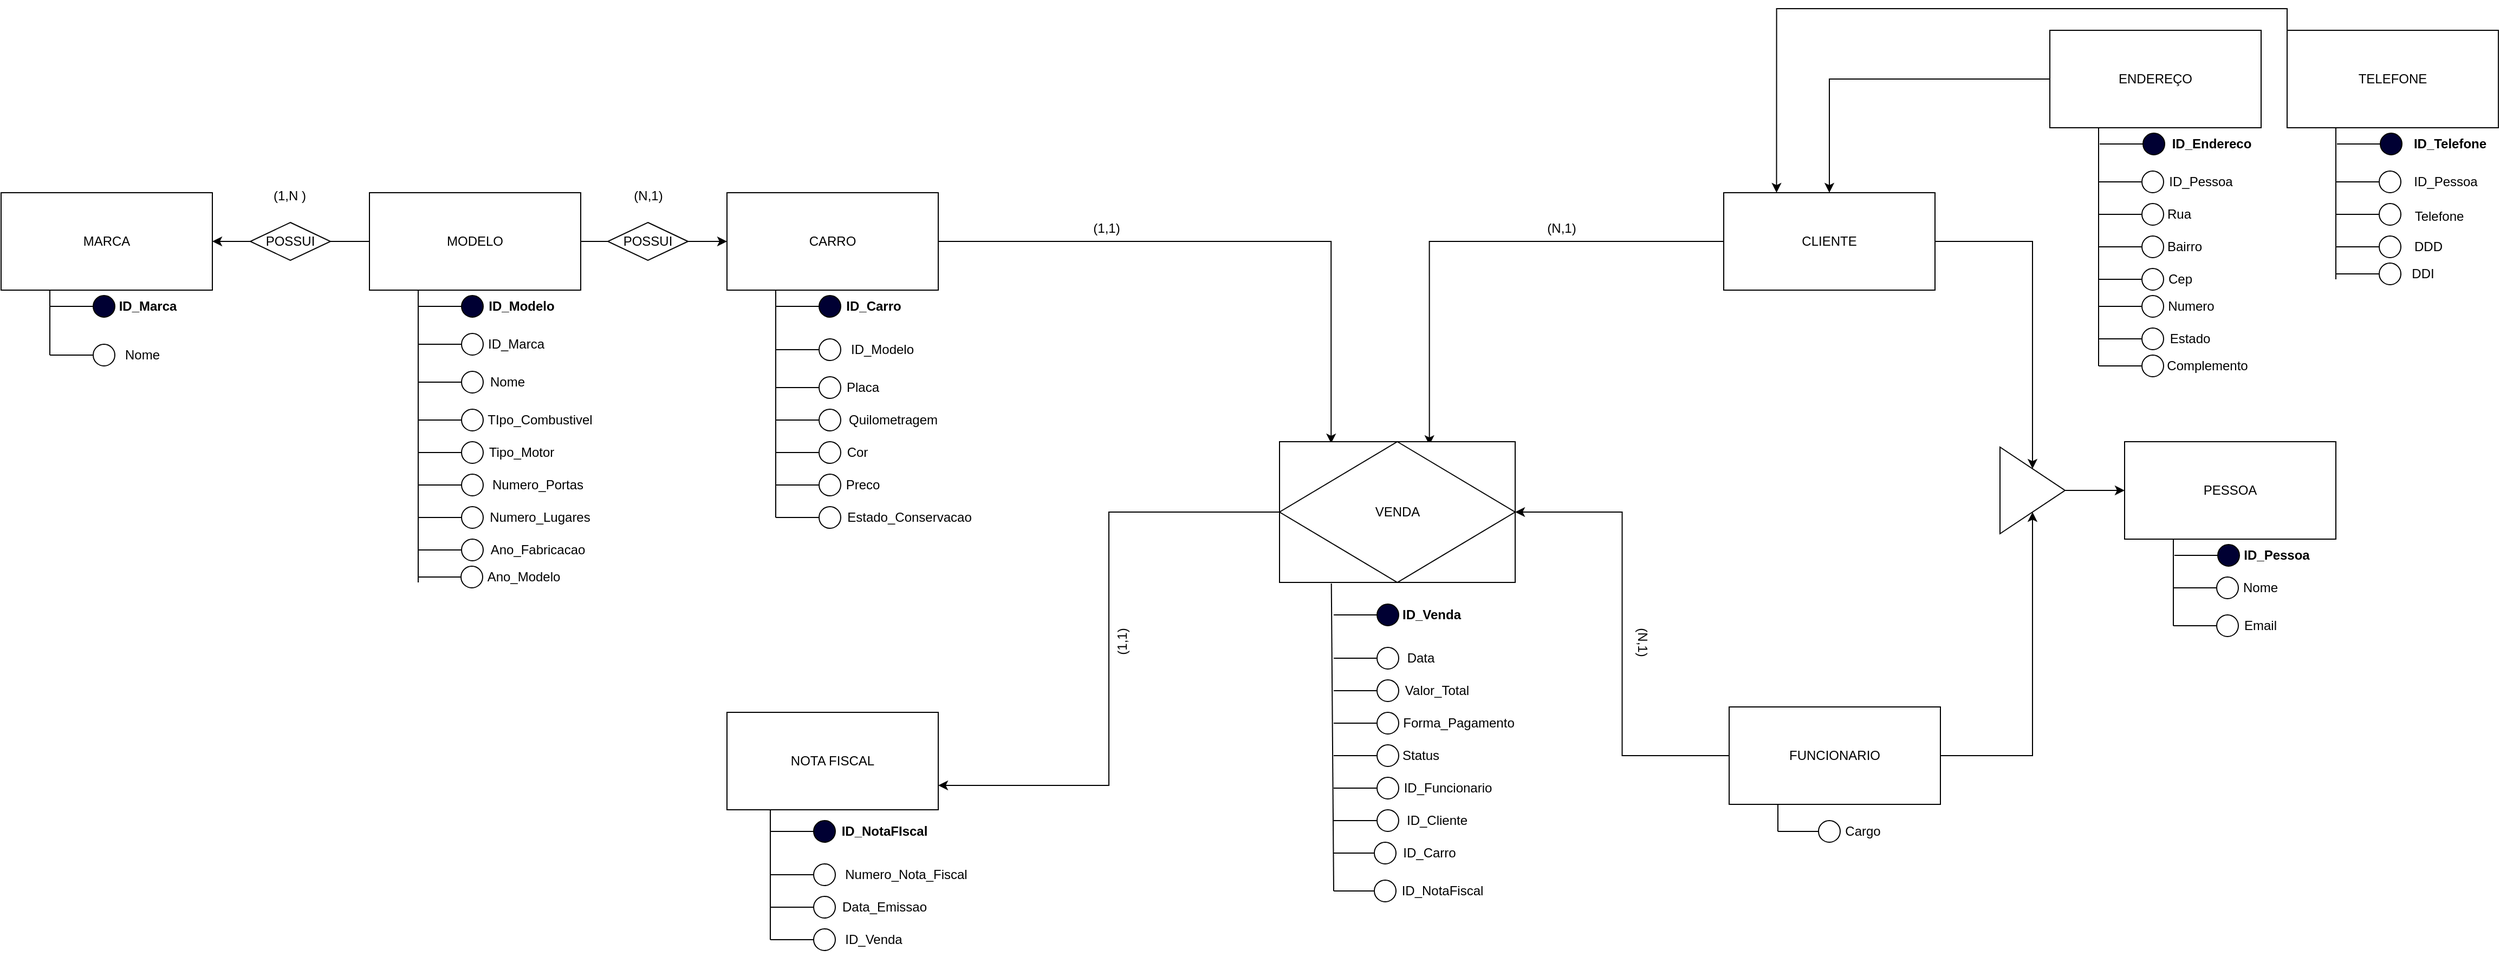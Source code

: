 <mxfile version="21.2.9" type="google">
  <diagram name="Página-1" id="MC-ogRU14ZCNcQKbzAtm">
    <mxGraphModel grid="1" page="1" gridSize="10" guides="1" tooltips="1" connect="1" arrows="1" fold="1" pageScale="1" pageWidth="291" pageHeight="413" math="0" shadow="0">
      <root>
        <mxCell id="0" />
        <mxCell id="1" parent="0" />
        <mxCell id="RDYVH3wZ4H2K-UH9AXLW-13" style="edgeStyle=orthogonalEdgeStyle;rounded=0;orthogonalLoop=1;jettySize=auto;html=1;exitX=1;exitY=0.5;exitDx=0;exitDy=0;entryX=0.219;entryY=0.012;entryDx=0;entryDy=0;entryPerimeter=0;" edge="1" parent="1" source="z4GlL1HvJ0bHVtuUzZhY-1" target="J4YMdQohhsvqRCw_7hK--110">
          <mxGeometry relative="1" as="geometry" />
        </mxCell>
        <mxCell id="z4GlL1HvJ0bHVtuUzZhY-1" value="CARRO" style="rounded=0;whiteSpace=wrap;html=1;" vertex="1" parent="1">
          <mxGeometry x="670" y="170" width="195" height="90" as="geometry" />
        </mxCell>
        <mxCell id="z4GlL1HvJ0bHVtuUzZhY-30" value="" style="ellipse;whiteSpace=wrap;html=1;rounded=0;" vertex="1" parent="1">
          <mxGeometry x="655" y="20" width="30" as="geometry" />
        </mxCell>
        <mxCell id="z4GlL1HvJ0bHVtuUzZhY-44" value="" style="ellipse;whiteSpace=wrap;html=1;align=center;" vertex="1" parent="1">
          <mxGeometry x="755" y="305" width="20" height="20" as="geometry" />
        </mxCell>
        <mxCell id="z4GlL1HvJ0bHVtuUzZhY-45" value="" style="endArrow=none;html=1;rounded=0;curved=1;" edge="1" parent="1">
          <mxGeometry relative="1" as="geometry">
            <mxPoint x="715" y="260" as="sourcePoint" />
            <mxPoint x="715" y="470" as="targetPoint" />
          </mxGeometry>
        </mxCell>
        <mxCell id="z4GlL1HvJ0bHVtuUzZhY-46" value="ID_Modelo" style="text;html=1;align=center;verticalAlign=middle;resizable=0;points=[];autosize=1;strokeColor=none;fillColor=none;" vertex="1" parent="1">
          <mxGeometry x="772.5" y="300" width="80" height="30" as="geometry" />
        </mxCell>
        <mxCell id="z4GlL1HvJ0bHVtuUzZhY-47" value="" style="endArrow=none;html=1;rounded=0;curved=1;" edge="1" parent="1">
          <mxGeometry relative="1" as="geometry">
            <mxPoint x="715" y="315" as="sourcePoint" />
            <mxPoint x="755" y="315" as="targetPoint" />
          </mxGeometry>
        </mxCell>
        <mxCell id="z4GlL1HvJ0bHVtuUzZhY-69" value="" style="ellipse;whiteSpace=wrap;html=1;align=center;" vertex="1" parent="1">
          <mxGeometry x="755" y="340" width="20" height="20" as="geometry" />
        </mxCell>
        <mxCell id="z4GlL1HvJ0bHVtuUzZhY-70" value="" style="endArrow=none;html=1;rounded=0;curved=1;" edge="1" parent="1">
          <mxGeometry relative="1" as="geometry">
            <mxPoint x="715" y="350" as="sourcePoint" />
            <mxPoint x="755" y="350" as="targetPoint" />
          </mxGeometry>
        </mxCell>
        <mxCell id="z4GlL1HvJ0bHVtuUzZhY-71" value="" style="ellipse;whiteSpace=wrap;html=1;align=center;" vertex="1" parent="1">
          <mxGeometry x="755" y="370" width="20" height="20" as="geometry" />
        </mxCell>
        <mxCell id="z4GlL1HvJ0bHVtuUzZhY-72" value="" style="endArrow=none;html=1;rounded=0;curved=1;" edge="1" parent="1">
          <mxGeometry relative="1" as="geometry">
            <mxPoint x="715" y="380" as="sourcePoint" />
            <mxPoint x="755" y="380" as="targetPoint" />
          </mxGeometry>
        </mxCell>
        <mxCell id="z4GlL1HvJ0bHVtuUzZhY-75" value="" style="ellipse;whiteSpace=wrap;html=1;align=center;" vertex="1" parent="1">
          <mxGeometry x="755" y="400" width="20" height="20" as="geometry" />
        </mxCell>
        <mxCell id="z4GlL1HvJ0bHVtuUzZhY-76" value="" style="endArrow=none;html=1;rounded=0;curved=1;" edge="1" parent="1">
          <mxGeometry relative="1" as="geometry">
            <mxPoint x="715" y="410" as="sourcePoint" />
            <mxPoint x="755" y="410" as="targetPoint" />
          </mxGeometry>
        </mxCell>
        <mxCell id="z4GlL1HvJ0bHVtuUzZhY-77" value="" style="ellipse;whiteSpace=wrap;html=1;align=center;" vertex="1" parent="1">
          <mxGeometry x="755" y="430" width="20" height="20" as="geometry" />
        </mxCell>
        <mxCell id="z4GlL1HvJ0bHVtuUzZhY-78" value="" style="endArrow=none;html=1;rounded=0;curved=1;" edge="1" parent="1">
          <mxGeometry relative="1" as="geometry">
            <mxPoint x="715" y="440" as="sourcePoint" />
            <mxPoint x="755" y="440" as="targetPoint" />
          </mxGeometry>
        </mxCell>
        <mxCell id="z4GlL1HvJ0bHVtuUzZhY-79" value="" style="ellipse;whiteSpace=wrap;html=1;align=center;" vertex="1" parent="1">
          <mxGeometry x="755" y="460" width="20" height="20" as="geometry" />
        </mxCell>
        <mxCell id="z4GlL1HvJ0bHVtuUzZhY-80" value="" style="endArrow=none;html=1;rounded=0;curved=1;" edge="1" parent="1">
          <mxGeometry relative="1" as="geometry">
            <mxPoint x="715" y="470" as="sourcePoint" />
            <mxPoint x="755" y="470" as="targetPoint" />
          </mxGeometry>
        </mxCell>
        <mxCell id="z4GlL1HvJ0bHVtuUzZhY-86" value="Cor" style="text;html=1;align=center;verticalAlign=middle;resizable=0;points=[];autosize=1;strokeColor=none;fillColor=none;" vertex="1" parent="1">
          <mxGeometry x="770" y="395" width="40" height="30" as="geometry" />
        </mxCell>
        <mxCell id="z4GlL1HvJ0bHVtuUzZhY-87" value="Preco" style="text;html=1;align=center;verticalAlign=middle;resizable=0;points=[];autosize=1;strokeColor=none;fillColor=none;" vertex="1" parent="1">
          <mxGeometry x="770" y="425" width="50" height="30" as="geometry" />
        </mxCell>
        <mxCell id="z4GlL1HvJ0bHVtuUzZhY-88" value="Estado_Conservacao" style="text;html=1;align=center;verticalAlign=middle;resizable=0;points=[];autosize=1;strokeColor=none;fillColor=none;" vertex="1" parent="1">
          <mxGeometry x="767.5" y="455" width="140" height="30" as="geometry" />
        </mxCell>
        <mxCell id="z4GlL1HvJ0bHVtuUzZhY-95" value="" style="ellipse;whiteSpace=wrap;html=1;align=center;" vertex="1" parent="1">
          <mxGeometry x="1270" y="590" width="20" height="20" as="geometry" />
        </mxCell>
        <mxCell id="z4GlL1HvJ0bHVtuUzZhY-96" value="" style="endArrow=none;html=1;rounded=0;curved=1;exitX=0.22;exitY=1.008;exitDx=0;exitDy=0;exitPerimeter=0;" edge="1" parent="1" source="J4YMdQohhsvqRCw_7hK--110">
          <mxGeometry relative="1" as="geometry">
            <mxPoint x="1230" y="540" as="sourcePoint" />
            <mxPoint x="1230" y="815" as="targetPoint" />
          </mxGeometry>
        </mxCell>
        <mxCell id="z4GlL1HvJ0bHVtuUzZhY-97" value="Data" style="text;html=1;align=center;verticalAlign=middle;resizable=0;points=[];autosize=1;strokeColor=none;fillColor=none;" vertex="1" parent="1">
          <mxGeometry x="1285" y="585" width="50" height="30" as="geometry" />
        </mxCell>
        <mxCell id="z4GlL1HvJ0bHVtuUzZhY-98" value="" style="endArrow=none;html=1;rounded=0;curved=1;" edge="1" parent="1">
          <mxGeometry relative="1" as="geometry">
            <mxPoint x="1230" y="600" as="sourcePoint" />
            <mxPoint x="1270" y="600" as="targetPoint" />
          </mxGeometry>
        </mxCell>
        <mxCell id="z4GlL1HvJ0bHVtuUzZhY-99" value="" style="ellipse;whiteSpace=wrap;html=1;align=center;" vertex="1" parent="1">
          <mxGeometry x="1270" y="620" width="20" height="20" as="geometry" />
        </mxCell>
        <mxCell id="z4GlL1HvJ0bHVtuUzZhY-100" value="" style="endArrow=none;html=1;rounded=0;curved=1;" edge="1" parent="1">
          <mxGeometry relative="1" as="geometry">
            <mxPoint x="1230" y="630" as="sourcePoint" />
            <mxPoint x="1270" y="630" as="targetPoint" />
          </mxGeometry>
        </mxCell>
        <mxCell id="z4GlL1HvJ0bHVtuUzZhY-101" value="" style="ellipse;whiteSpace=wrap;html=1;align=center;" vertex="1" parent="1">
          <mxGeometry x="1270" y="650" width="20" height="20" as="geometry" />
        </mxCell>
        <mxCell id="z4GlL1HvJ0bHVtuUzZhY-102" value="" style="endArrow=none;html=1;rounded=0;curved=1;" edge="1" parent="1">
          <mxGeometry relative="1" as="geometry">
            <mxPoint x="1230" y="660" as="sourcePoint" />
            <mxPoint x="1270" y="660" as="targetPoint" />
          </mxGeometry>
        </mxCell>
        <mxCell id="z4GlL1HvJ0bHVtuUzZhY-103" value="" style="ellipse;whiteSpace=wrap;html=1;align=center;" vertex="1" parent="1">
          <mxGeometry x="1270" y="680" width="20" height="20" as="geometry" />
        </mxCell>
        <mxCell id="z4GlL1HvJ0bHVtuUzZhY-104" value="" style="endArrow=none;html=1;rounded=0;curved=1;" edge="1" parent="1">
          <mxGeometry relative="1" as="geometry">
            <mxPoint x="1230" y="690" as="sourcePoint" />
            <mxPoint x="1270" y="690" as="targetPoint" />
          </mxGeometry>
        </mxCell>
        <mxCell id="z4GlL1HvJ0bHVtuUzZhY-111" value="Valor_Total" style="text;html=1;align=center;verticalAlign=middle;resizable=0;points=[];autosize=1;strokeColor=none;fillColor=none;" vertex="1" parent="1">
          <mxGeometry x="1285" y="615" width="80" height="30" as="geometry" />
        </mxCell>
        <mxCell id="z4GlL1HvJ0bHVtuUzZhY-112" value="Forma_Pagamento" style="text;html=1;align=center;verticalAlign=middle;resizable=0;points=[];autosize=1;strokeColor=none;fillColor=none;" vertex="1" parent="1">
          <mxGeometry x="1280" y="645" width="130" height="30" as="geometry" />
        </mxCell>
        <mxCell id="z4GlL1HvJ0bHVtuUzZhY-113" value="Status" style="text;html=1;align=center;verticalAlign=middle;resizable=0;points=[];autosize=1;strokeColor=none;fillColor=none;" vertex="1" parent="1">
          <mxGeometry x="1280" y="675" width="60" height="30" as="geometry" />
        </mxCell>
        <mxCell id="RDYVH3wZ4H2K-UH9AXLW-6" style="edgeStyle=orthogonalEdgeStyle;rounded=0;orthogonalLoop=1;jettySize=auto;html=1;" edge="1" parent="1" source="z4GlL1HvJ0bHVtuUzZhY-120" target="J4YMdQohhsvqRCw_7hK--118">
          <mxGeometry relative="1" as="geometry" />
        </mxCell>
        <mxCell id="RDYVH3wZ4H2K-UH9AXLW-14" style="edgeStyle=orthogonalEdgeStyle;rounded=0;orthogonalLoop=1;jettySize=auto;html=1;exitX=0;exitY=0.5;exitDx=0;exitDy=0;entryX=0.636;entryY=0.024;entryDx=0;entryDy=0;entryPerimeter=0;" edge="1" parent="1" source="z4GlL1HvJ0bHVtuUzZhY-120" target="J4YMdQohhsvqRCw_7hK--110">
          <mxGeometry relative="1" as="geometry" />
        </mxCell>
        <mxCell id="z4GlL1HvJ0bHVtuUzZhY-120" value="CLIENTE" style="rounded=0;whiteSpace=wrap;html=1;" vertex="1" parent="1">
          <mxGeometry x="1590" y="170" width="195" height="90" as="geometry" />
        </mxCell>
        <mxCell id="RDYVH3wZ4H2K-UH9AXLW-5" style="edgeStyle=orthogonalEdgeStyle;rounded=0;orthogonalLoop=1;jettySize=auto;html=1;" edge="1" parent="1" source="z4GlL1HvJ0bHVtuUzZhY-134" target="J4YMdQohhsvqRCw_7hK--118">
          <mxGeometry relative="1" as="geometry" />
        </mxCell>
        <mxCell id="RDYVH3wZ4H2K-UH9AXLW-7" style="edgeStyle=orthogonalEdgeStyle;rounded=0;orthogonalLoop=1;jettySize=auto;html=1;entryX=1;entryY=0.5;entryDx=0;entryDy=0;" edge="1" parent="1" source="z4GlL1HvJ0bHVtuUzZhY-134" target="J4YMdQohhsvqRCw_7hK--110">
          <mxGeometry relative="1" as="geometry" />
        </mxCell>
        <mxCell id="z4GlL1HvJ0bHVtuUzZhY-134" value="FUNCIONARIO" style="rounded=0;whiteSpace=wrap;html=1;" vertex="1" parent="1">
          <mxGeometry x="1595" y="645" width="195" height="90" as="geometry" />
        </mxCell>
        <mxCell id="z4GlL1HvJ0bHVtuUzZhY-135" value="" style="ellipse;whiteSpace=wrap;html=1;align=center;" vertex="1" parent="1">
          <mxGeometry x="1677.5" y="750" width="20" height="20" as="geometry" />
        </mxCell>
        <mxCell id="z4GlL1HvJ0bHVtuUzZhY-136" value="" style="endArrow=none;html=1;rounded=0;curved=1;" edge="1" parent="1">
          <mxGeometry relative="1" as="geometry">
            <mxPoint x="1640" y="735" as="sourcePoint" />
            <mxPoint x="1640" y="760" as="targetPoint" />
          </mxGeometry>
        </mxCell>
        <mxCell id="z4GlL1HvJ0bHVtuUzZhY-137" value="Cargo" style="text;html=1;align=center;verticalAlign=middle;resizable=0;points=[];autosize=1;strokeColor=none;fillColor=none;" vertex="1" parent="1">
          <mxGeometry x="1687.5" y="745" width="60" height="30" as="geometry" />
        </mxCell>
        <mxCell id="z4GlL1HvJ0bHVtuUzZhY-138" value="" style="endArrow=none;html=1;rounded=0;curved=1;" edge="1" parent="1">
          <mxGeometry relative="1" as="geometry">
            <mxPoint x="1640" y="760" as="sourcePoint" />
            <mxPoint x="1677.5" y="760" as="targetPoint" />
          </mxGeometry>
        </mxCell>
        <mxCell id="z4GlL1HvJ0bHVtuUzZhY-154" value="" style="ellipse;whiteSpace=wrap;html=1;align=center;fillColor=#000033;" vertex="1" parent="1">
          <mxGeometry x="755" y="265" width="20" height="20" as="geometry" />
        </mxCell>
        <mxCell id="z4GlL1HvJ0bHVtuUzZhY-155" value="" style="endArrow=none;html=1;rounded=0;curved=1;" edge="1" parent="1">
          <mxGeometry relative="1" as="geometry">
            <mxPoint x="715" y="275" as="sourcePoint" />
            <mxPoint x="755" y="275" as="targetPoint" />
          </mxGeometry>
        </mxCell>
        <mxCell id="z4GlL1HvJ0bHVtuUzZhY-156" value="&lt;b&gt;ID_Carro&lt;/b&gt;" style="text;html=1;align=center;verticalAlign=middle;resizable=0;points=[];autosize=1;strokeColor=none;fillColor=none;" vertex="1" parent="1">
          <mxGeometry x="770" y="260" width="70" height="30" as="geometry" />
        </mxCell>
        <mxCell id="z4GlL1HvJ0bHVtuUzZhY-160" value="" style="ellipse;whiteSpace=wrap;html=1;align=center;fillColor=#000033;" vertex="1" parent="1">
          <mxGeometry x="1270" y="550" width="20" height="20" as="geometry" />
        </mxCell>
        <mxCell id="z4GlL1HvJ0bHVtuUzZhY-161" value="" style="endArrow=none;html=1;rounded=0;curved=1;" edge="1" parent="1">
          <mxGeometry relative="1" as="geometry">
            <mxPoint x="1230" y="560" as="sourcePoint" />
            <mxPoint x="1270" y="560" as="targetPoint" />
          </mxGeometry>
        </mxCell>
        <mxCell id="z4GlL1HvJ0bHVtuUzZhY-162" value="&lt;b&gt;ID_Venda&lt;/b&gt;" style="text;html=1;align=center;verticalAlign=middle;resizable=0;points=[];autosize=1;strokeColor=none;fillColor=none;" vertex="1" parent="1">
          <mxGeometry x="1280" y="545" width="80" height="30" as="geometry" />
        </mxCell>
        <mxCell id="z4GlL1HvJ0bHVtuUzZhY-175" value="NOTA FISCAL" style="rounded=0;whiteSpace=wrap;html=1;" vertex="1" parent="1">
          <mxGeometry x="670" y="650" width="195" height="90" as="geometry" />
        </mxCell>
        <mxCell id="z4GlL1HvJ0bHVtuUzZhY-176" value="" style="ellipse;whiteSpace=wrap;html=1;align=center;" vertex="1" parent="1">
          <mxGeometry x="750" y="790" width="20" height="20" as="geometry" />
        </mxCell>
        <mxCell id="z4GlL1HvJ0bHVtuUzZhY-177" value="" style="endArrow=none;html=1;rounded=0;curved=1;" edge="1" parent="1">
          <mxGeometry relative="1" as="geometry">
            <mxPoint x="710" y="740" as="sourcePoint" />
            <mxPoint x="710" y="860" as="targetPoint" />
          </mxGeometry>
        </mxCell>
        <mxCell id="z4GlL1HvJ0bHVtuUzZhY-178" value="Numero_Nota_Fiscal" style="text;html=1;align=center;verticalAlign=middle;resizable=0;points=[];autosize=1;strokeColor=none;fillColor=none;" vertex="1" parent="1">
          <mxGeometry x="765" y="785" width="140" height="30" as="geometry" />
        </mxCell>
        <mxCell id="z4GlL1HvJ0bHVtuUzZhY-179" value="" style="endArrow=none;html=1;rounded=0;curved=1;" edge="1" parent="1">
          <mxGeometry relative="1" as="geometry">
            <mxPoint x="710" y="800" as="sourcePoint" />
            <mxPoint x="750" y="800" as="targetPoint" />
          </mxGeometry>
        </mxCell>
        <mxCell id="z4GlL1HvJ0bHVtuUzZhY-180" value="" style="ellipse;whiteSpace=wrap;html=1;align=center;" vertex="1" parent="1">
          <mxGeometry x="750" y="820" width="20" height="20" as="geometry" />
        </mxCell>
        <mxCell id="z4GlL1HvJ0bHVtuUzZhY-181" value="" style="endArrow=none;html=1;rounded=0;curved=1;" edge="1" parent="1">
          <mxGeometry relative="1" as="geometry">
            <mxPoint x="710" y="830" as="sourcePoint" />
            <mxPoint x="750" y="830" as="targetPoint" />
          </mxGeometry>
        </mxCell>
        <mxCell id="z4GlL1HvJ0bHVtuUzZhY-182" value="" style="ellipse;whiteSpace=wrap;html=1;align=center;" vertex="1" parent="1">
          <mxGeometry x="750" y="850" width="20" height="20" as="geometry" />
        </mxCell>
        <mxCell id="z4GlL1HvJ0bHVtuUzZhY-183" value="" style="endArrow=none;html=1;rounded=0;curved=1;" edge="1" parent="1">
          <mxGeometry relative="1" as="geometry">
            <mxPoint x="710" y="860" as="sourcePoint" />
            <mxPoint x="750" y="860" as="targetPoint" />
          </mxGeometry>
        </mxCell>
        <mxCell id="z4GlL1HvJ0bHVtuUzZhY-186" value="Data_Emissao" style="text;html=1;align=center;verticalAlign=middle;resizable=0;points=[];autosize=1;strokeColor=none;fillColor=none;" vertex="1" parent="1">
          <mxGeometry x="765" y="815" width="100" height="30" as="geometry" />
        </mxCell>
        <mxCell id="z4GlL1HvJ0bHVtuUzZhY-187" value="ID_Venda" style="text;html=1;align=center;verticalAlign=middle;resizable=0;points=[];autosize=1;strokeColor=none;fillColor=none;" vertex="1" parent="1">
          <mxGeometry x="765" y="845" width="80" height="30" as="geometry" />
        </mxCell>
        <mxCell id="z4GlL1HvJ0bHVtuUzZhY-189" value="" style="ellipse;whiteSpace=wrap;html=1;align=center;fillColor=#000033;" vertex="1" parent="1">
          <mxGeometry x="750" y="750" width="20" height="20" as="geometry" />
        </mxCell>
        <mxCell id="z4GlL1HvJ0bHVtuUzZhY-190" value="" style="endArrow=none;html=1;rounded=0;curved=1;" edge="1" parent="1">
          <mxGeometry relative="1" as="geometry">
            <mxPoint x="710" y="760" as="sourcePoint" />
            <mxPoint x="750" y="760" as="targetPoint" />
          </mxGeometry>
        </mxCell>
        <mxCell id="z4GlL1HvJ0bHVtuUzZhY-191" value="&lt;b&gt;ID_NotaFIscal&lt;/b&gt;" style="text;html=1;align=center;verticalAlign=middle;resizable=0;points=[];autosize=1;strokeColor=none;fillColor=none;" vertex="1" parent="1">
          <mxGeometry x="765" y="745" width="100" height="30" as="geometry" />
        </mxCell>
        <mxCell id="z4GlL1HvJ0bHVtuUzZhY-202" value="" style="ellipse;whiteSpace=wrap;html=1;align=center;" vertex="1" parent="1">
          <mxGeometry x="1270" y="740" width="20" height="20" as="geometry" />
        </mxCell>
        <mxCell id="z4GlL1HvJ0bHVtuUzZhY-203" value="" style="endArrow=none;html=1;rounded=0;curved=1;" edge="1" parent="1">
          <mxGeometry relative="1" as="geometry">
            <mxPoint x="1230" y="750" as="sourcePoint" />
            <mxPoint x="1270" y="750" as="targetPoint" />
          </mxGeometry>
        </mxCell>
        <mxCell id="z4GlL1HvJ0bHVtuUzZhY-204" value="ID_Cliente" style="text;html=1;align=center;verticalAlign=middle;resizable=0;points=[];autosize=1;strokeColor=none;fillColor=none;" vertex="1" parent="1">
          <mxGeometry x="1285" y="735" width="80" height="30" as="geometry" />
        </mxCell>
        <mxCell id="z4GlL1HvJ0bHVtuUzZhY-205" value="" style="ellipse;whiteSpace=wrap;html=1;align=center;" vertex="1" parent="1">
          <mxGeometry x="1270" y="710" width="20" height="20" as="geometry" />
        </mxCell>
        <mxCell id="z4GlL1HvJ0bHVtuUzZhY-206" value="" style="endArrow=none;html=1;rounded=0;curved=1;" edge="1" parent="1">
          <mxGeometry relative="1" as="geometry">
            <mxPoint x="1230" y="720" as="sourcePoint" />
            <mxPoint x="1270" y="720" as="targetPoint" />
          </mxGeometry>
        </mxCell>
        <mxCell id="z4GlL1HvJ0bHVtuUzZhY-207" value="ID_Funcionario" style="text;html=1;align=center;verticalAlign=middle;resizable=0;points=[];autosize=1;strokeColor=none;fillColor=none;" vertex="1" parent="1">
          <mxGeometry x="1285" y="705" width="100" height="30" as="geometry" />
        </mxCell>
        <mxCell id="z4GlL1HvJ0bHVtuUzZhY-208" value="" style="ellipse;whiteSpace=wrap;html=1;align=center;" vertex="1" parent="1">
          <mxGeometry x="1267.5" y="770" width="20" height="20" as="geometry" />
        </mxCell>
        <mxCell id="z4GlL1HvJ0bHVtuUzZhY-209" value="" style="endArrow=none;html=1;rounded=0;curved=1;" edge="1" parent="1">
          <mxGeometry relative="1" as="geometry">
            <mxPoint x="1230" y="780" as="sourcePoint" />
            <mxPoint x="1267.5" y="780" as="targetPoint" />
          </mxGeometry>
        </mxCell>
        <mxCell id="z4GlL1HvJ0bHVtuUzZhY-210" value="ID_Carro" style="text;html=1;align=center;verticalAlign=middle;resizable=0;points=[];autosize=1;strokeColor=none;fillColor=none;" vertex="1" parent="1">
          <mxGeometry x="1282.5" y="765" width="70" height="30" as="geometry" />
        </mxCell>
        <mxCell id="LMwngG9aBJ1QCVnjjgSZ-1" value="" style="ellipse;whiteSpace=wrap;html=1;align=center;" vertex="1" parent="1">
          <mxGeometry x="1267.5" y="805" width="20" height="20" as="geometry" />
        </mxCell>
        <mxCell id="LMwngG9aBJ1QCVnjjgSZ-2" value="" style="endArrow=none;html=1;rounded=0;curved=1;" edge="1" parent="1">
          <mxGeometry relative="1" as="geometry">
            <mxPoint x="1230" y="815" as="sourcePoint" />
            <mxPoint x="1267.5" y="815" as="targetPoint" />
          </mxGeometry>
        </mxCell>
        <mxCell id="LMwngG9aBJ1QCVnjjgSZ-3" value="ID_NotaFiscal" style="text;html=1;align=center;verticalAlign=middle;resizable=0;points=[];autosize=1;strokeColor=none;fillColor=none;" vertex="1" parent="1">
          <mxGeometry x="1280" y="800" width="100" height="30" as="geometry" />
        </mxCell>
        <mxCell id="J4YMdQohhsvqRCw_7hK--1" value="MARCA" style="rounded=0;whiteSpace=wrap;html=1;" vertex="1" parent="1">
          <mxGeometry y="170" width="195" height="90" as="geometry" />
        </mxCell>
        <mxCell id="J4YMdQohhsvqRCw_7hK--2" value="" style="ellipse;whiteSpace=wrap;html=1;align=center;" vertex="1" parent="1">
          <mxGeometry x="85" y="310" width="20" height="20" as="geometry" />
        </mxCell>
        <mxCell id="J4YMdQohhsvqRCw_7hK--3" value="" style="endArrow=none;html=1;rounded=0;curved=1;" edge="1" parent="1">
          <mxGeometry relative="1" as="geometry">
            <mxPoint x="45" y="260" as="sourcePoint" />
            <mxPoint x="45" y="320" as="targetPoint" />
          </mxGeometry>
        </mxCell>
        <mxCell id="J4YMdQohhsvqRCw_7hK--4" value="Nome" style="text;html=1;align=center;verticalAlign=middle;resizable=0;points=[];autosize=1;strokeColor=none;fillColor=none;" vertex="1" parent="1">
          <mxGeometry x="100" y="305" width="60" height="30" as="geometry" />
        </mxCell>
        <mxCell id="J4YMdQohhsvqRCw_7hK--5" value="" style="endArrow=none;html=1;rounded=0;curved=1;" edge="1" parent="1">
          <mxGeometry relative="1" as="geometry">
            <mxPoint x="45" y="320" as="sourcePoint" />
            <mxPoint x="85" y="320" as="targetPoint" />
          </mxGeometry>
        </mxCell>
        <mxCell id="J4YMdQohhsvqRCw_7hK--27" value="" style="ellipse;whiteSpace=wrap;html=1;align=center;fillColor=#000033;" vertex="1" parent="1">
          <mxGeometry x="85" y="265" width="20" height="20" as="geometry" />
        </mxCell>
        <mxCell id="J4YMdQohhsvqRCw_7hK--28" value="" style="endArrow=none;html=1;rounded=0;curved=1;" edge="1" parent="1">
          <mxGeometry relative="1" as="geometry">
            <mxPoint x="45" y="275" as="sourcePoint" />
            <mxPoint x="85" y="275" as="targetPoint" />
          </mxGeometry>
        </mxCell>
        <mxCell id="J4YMdQohhsvqRCw_7hK--29" value="&lt;b&gt;ID_Marca&lt;/b&gt;" style="text;html=1;align=center;verticalAlign=middle;resizable=0;points=[];autosize=1;strokeColor=none;fillColor=none;" vertex="1" parent="1">
          <mxGeometry x="95" y="260" width="80" height="30" as="geometry" />
        </mxCell>
        <mxCell id="RDYVH3wZ4H2K-UH9AXLW-27" style="edgeStyle=orthogonalEdgeStyle;rounded=0;orthogonalLoop=1;jettySize=auto;html=1;exitX=1;exitY=0.5;exitDx=0;exitDy=0;entryX=0;entryY=0.5;entryDx=0;entryDy=0;" edge="1" parent="1" source="J4YMdQohhsvqRCw_7hK--30" target="z4GlL1HvJ0bHVtuUzZhY-1">
          <mxGeometry relative="1" as="geometry" />
        </mxCell>
        <mxCell id="RDYVH3wZ4H2K-UH9AXLW-30" style="edgeStyle=orthogonalEdgeStyle;rounded=0;orthogonalLoop=1;jettySize=auto;html=1;exitX=0;exitY=0.5;exitDx=0;exitDy=0;entryX=1;entryY=0.5;entryDx=0;entryDy=0;" edge="1" parent="1" source="J4YMdQohhsvqRCw_7hK--30" target="J4YMdQohhsvqRCw_7hK--1">
          <mxGeometry relative="1" as="geometry" />
        </mxCell>
        <mxCell id="J4YMdQohhsvqRCw_7hK--30" value="MODELO" style="rounded=0;whiteSpace=wrap;html=1;" vertex="1" parent="1">
          <mxGeometry x="340" y="170" width="195" height="90" as="geometry" />
        </mxCell>
        <mxCell id="J4YMdQohhsvqRCw_7hK--31" value="" style="ellipse;whiteSpace=wrap;html=1;align=center;" vertex="1" parent="1">
          <mxGeometry x="425" y="300" width="20" height="20" as="geometry" />
        </mxCell>
        <mxCell id="J4YMdQohhsvqRCw_7hK--32" value="" style="endArrow=none;html=1;rounded=0;curved=1;" edge="1" parent="1">
          <mxGeometry relative="1" as="geometry">
            <mxPoint x="385" y="260" as="sourcePoint" />
            <mxPoint x="385" y="530" as="targetPoint" />
          </mxGeometry>
        </mxCell>
        <mxCell id="J4YMdQohhsvqRCw_7hK--33" value="ID_Marca" style="text;html=1;align=center;verticalAlign=middle;resizable=0;points=[];autosize=1;strokeColor=none;fillColor=none;" vertex="1" parent="1">
          <mxGeometry x="435" y="295" width="80" height="30" as="geometry" />
        </mxCell>
        <mxCell id="J4YMdQohhsvqRCw_7hK--34" value="" style="endArrow=none;html=1;rounded=0;curved=1;" edge="1" parent="1">
          <mxGeometry relative="1" as="geometry">
            <mxPoint x="385" y="310" as="sourcePoint" />
            <mxPoint x="425" y="310" as="targetPoint" />
          </mxGeometry>
        </mxCell>
        <mxCell id="J4YMdQohhsvqRCw_7hK--35" value="" style="ellipse;whiteSpace=wrap;html=1;align=center;" vertex="1" parent="1">
          <mxGeometry x="425" y="335" width="20" height="20" as="geometry" />
        </mxCell>
        <mxCell id="J4YMdQohhsvqRCw_7hK--36" value="" style="endArrow=none;html=1;rounded=0;curved=1;" edge="1" parent="1">
          <mxGeometry relative="1" as="geometry">
            <mxPoint x="385" y="345" as="sourcePoint" />
            <mxPoint x="425" y="345" as="targetPoint" />
          </mxGeometry>
        </mxCell>
        <mxCell id="J4YMdQohhsvqRCw_7hK--37" value="" style="ellipse;whiteSpace=wrap;html=1;align=center;" vertex="1" parent="1">
          <mxGeometry x="425" y="370" width="20" height="20" as="geometry" />
        </mxCell>
        <mxCell id="J4YMdQohhsvqRCw_7hK--38" value="" style="endArrow=none;html=1;rounded=0;curved=1;" edge="1" parent="1">
          <mxGeometry relative="1" as="geometry">
            <mxPoint x="385" y="380" as="sourcePoint" />
            <mxPoint x="425" y="380" as="targetPoint" />
          </mxGeometry>
        </mxCell>
        <mxCell id="J4YMdQohhsvqRCw_7hK--39" value="" style="ellipse;whiteSpace=wrap;html=1;align=center;" vertex="1" parent="1">
          <mxGeometry x="425" y="400" width="20" height="20" as="geometry" />
        </mxCell>
        <mxCell id="J4YMdQohhsvqRCw_7hK--40" value="" style="endArrow=none;html=1;rounded=0;curved=1;" edge="1" parent="1">
          <mxGeometry relative="1" as="geometry">
            <mxPoint x="385" y="410" as="sourcePoint" />
            <mxPoint x="425" y="410" as="targetPoint" />
          </mxGeometry>
        </mxCell>
        <mxCell id="J4YMdQohhsvqRCw_7hK--41" value="" style="ellipse;whiteSpace=wrap;html=1;align=center;" vertex="1" parent="1">
          <mxGeometry x="425" y="430" width="20" height="20" as="geometry" />
        </mxCell>
        <mxCell id="J4YMdQohhsvqRCw_7hK--42" value="" style="endArrow=none;html=1;rounded=0;curved=1;" edge="1" parent="1">
          <mxGeometry relative="1" as="geometry">
            <mxPoint x="385" y="440" as="sourcePoint" />
            <mxPoint x="425" y="440" as="targetPoint" />
          </mxGeometry>
        </mxCell>
        <mxCell id="J4YMdQohhsvqRCw_7hK--43" value="" style="ellipse;whiteSpace=wrap;html=1;align=center;" vertex="1" parent="1">
          <mxGeometry x="425" y="460" width="20" height="20" as="geometry" />
        </mxCell>
        <mxCell id="J4YMdQohhsvqRCw_7hK--44" value="" style="endArrow=none;html=1;rounded=0;curved=1;" edge="1" parent="1">
          <mxGeometry relative="1" as="geometry">
            <mxPoint x="385" y="470" as="sourcePoint" />
            <mxPoint x="425" y="470" as="targetPoint" />
          </mxGeometry>
        </mxCell>
        <mxCell id="J4YMdQohhsvqRCw_7hK--45" value="" style="ellipse;whiteSpace=wrap;html=1;align=center;" vertex="1" parent="1">
          <mxGeometry x="425" y="490" width="20" height="20" as="geometry" />
        </mxCell>
        <mxCell id="J4YMdQohhsvqRCw_7hK--46" value="" style="endArrow=none;html=1;rounded=0;curved=1;" edge="1" parent="1">
          <mxGeometry relative="1" as="geometry">
            <mxPoint x="385" y="500" as="sourcePoint" />
            <mxPoint x="425" y="500" as="targetPoint" />
          </mxGeometry>
        </mxCell>
        <mxCell id="J4YMdQohhsvqRCw_7hK--47" value="Nome" style="text;html=1;align=center;verticalAlign=middle;resizable=0;points=[];autosize=1;strokeColor=none;fillColor=none;" vertex="1" parent="1">
          <mxGeometry x="437" y="330" width="60" height="30" as="geometry" />
        </mxCell>
        <mxCell id="J4YMdQohhsvqRCw_7hK--48" value="TIpo_Combustivel" style="text;html=1;align=center;verticalAlign=middle;resizable=0;points=[];autosize=1;strokeColor=none;fillColor=none;" vertex="1" parent="1">
          <mxGeometry x="437" y="365" width="120" height="30" as="geometry" />
        </mxCell>
        <mxCell id="J4YMdQohhsvqRCw_7hK--49" value="Tipo_Motor" style="text;html=1;align=center;verticalAlign=middle;resizable=0;points=[];autosize=1;strokeColor=none;fillColor=none;" vertex="1" parent="1">
          <mxGeometry x="440" y="395" width="80" height="30" as="geometry" />
        </mxCell>
        <mxCell id="J4YMdQohhsvqRCw_7hK--50" value="Numero_Portas" style="text;html=1;align=center;verticalAlign=middle;resizable=0;points=[];autosize=1;strokeColor=none;fillColor=none;" vertex="1" parent="1">
          <mxGeometry x="440" y="425" width="110" height="30" as="geometry" />
        </mxCell>
        <mxCell id="J4YMdQohhsvqRCw_7hK--51" value="Numero_Lugares" style="text;html=1;align=center;verticalAlign=middle;resizable=0;points=[];autosize=1;strokeColor=none;fillColor=none;" vertex="1" parent="1">
          <mxGeometry x="437" y="455" width="120" height="30" as="geometry" />
        </mxCell>
        <mxCell id="J4YMdQohhsvqRCw_7hK--56" value="" style="ellipse;whiteSpace=wrap;html=1;align=center;fillColor=#000033;" vertex="1" parent="1">
          <mxGeometry x="425" y="265" width="20" height="20" as="geometry" />
        </mxCell>
        <mxCell id="J4YMdQohhsvqRCw_7hK--57" value="" style="endArrow=none;html=1;rounded=0;curved=1;" edge="1" parent="1">
          <mxGeometry relative="1" as="geometry">
            <mxPoint x="385" y="275" as="sourcePoint" />
            <mxPoint x="425" y="275" as="targetPoint" />
          </mxGeometry>
        </mxCell>
        <mxCell id="J4YMdQohhsvqRCw_7hK--58" value="&lt;b&gt;ID_Modelo&lt;/b&gt;" style="text;html=1;align=center;verticalAlign=middle;resizable=0;points=[];autosize=1;strokeColor=none;fillColor=none;" vertex="1" parent="1">
          <mxGeometry x="440" y="260" width="80" height="30" as="geometry" />
        </mxCell>
        <mxCell id="J4YMdQohhsvqRCw_7hK--126" style="edgeStyle=orthogonalEdgeStyle;rounded=0;orthogonalLoop=1;jettySize=auto;html=1;" edge="1" parent="1" source="J4YMdQohhsvqRCw_7hK--59" target="z4GlL1HvJ0bHVtuUzZhY-120">
          <mxGeometry relative="1" as="geometry" />
        </mxCell>
        <mxCell id="J4YMdQohhsvqRCw_7hK--59" value="ENDEREÇO" style="rounded=0;whiteSpace=wrap;html=1;" vertex="1" parent="1">
          <mxGeometry x="1891" y="20" width="195" height="90" as="geometry" />
        </mxCell>
        <mxCell id="J4YMdQohhsvqRCw_7hK--60" value="" style="ellipse;whiteSpace=wrap;html=1;align=center;" vertex="1" parent="1">
          <mxGeometry x="1976" y="150" width="20" height="20" as="geometry" />
        </mxCell>
        <mxCell id="J4YMdQohhsvqRCw_7hK--61" value="" style="endArrow=none;html=1;rounded=0;curved=1;" edge="1" parent="1">
          <mxGeometry relative="1" as="geometry">
            <mxPoint x="1936" y="110" as="sourcePoint" />
            <mxPoint x="1936" y="330" as="targetPoint" />
          </mxGeometry>
        </mxCell>
        <mxCell id="J4YMdQohhsvqRCw_7hK--63" value="" style="endArrow=none;html=1;rounded=0;curved=1;" edge="1" parent="1">
          <mxGeometry relative="1" as="geometry">
            <mxPoint x="1936" y="160" as="sourcePoint" />
            <mxPoint x="1976" y="160" as="targetPoint" />
          </mxGeometry>
        </mxCell>
        <mxCell id="J4YMdQohhsvqRCw_7hK--64" value="" style="ellipse;whiteSpace=wrap;html=1;align=center;" vertex="1" parent="1">
          <mxGeometry x="1976" y="180" width="20" height="20" as="geometry" />
        </mxCell>
        <mxCell id="J4YMdQohhsvqRCw_7hK--65" value="" style="endArrow=none;html=1;rounded=0;curved=1;" edge="1" parent="1">
          <mxGeometry relative="1" as="geometry">
            <mxPoint x="1936" y="190" as="sourcePoint" />
            <mxPoint x="1976" y="190" as="targetPoint" />
          </mxGeometry>
        </mxCell>
        <mxCell id="J4YMdQohhsvqRCw_7hK--66" value="" style="ellipse;whiteSpace=wrap;html=1;align=center;" vertex="1" parent="1">
          <mxGeometry x="1976" y="210" width="20" height="20" as="geometry" />
        </mxCell>
        <mxCell id="J4YMdQohhsvqRCw_7hK--69" value="" style="ellipse;whiteSpace=wrap;html=1;align=center;fillColor=#000033;" vertex="1" parent="1">
          <mxGeometry x="1977" y="115" width="20" height="20" as="geometry" />
        </mxCell>
        <mxCell id="J4YMdQohhsvqRCw_7hK--70" value="" style="endArrow=none;html=1;rounded=0;curved=1;" edge="1" parent="1">
          <mxGeometry relative="1" as="geometry">
            <mxPoint x="1937" y="125" as="sourcePoint" />
            <mxPoint x="1977" y="125" as="targetPoint" />
          </mxGeometry>
        </mxCell>
        <mxCell id="J4YMdQohhsvqRCw_7hK--71" value="&lt;b&gt;ID_Endereco&lt;/b&gt;" style="text;html=1;align=center;verticalAlign=middle;resizable=0;points=[];autosize=1;strokeColor=none;fillColor=none;" vertex="1" parent="1">
          <mxGeometry x="1990" y="110" width="100" height="30" as="geometry" />
        </mxCell>
        <mxCell id="J4YMdQohhsvqRCw_7hK--72" value="" style="endArrow=none;html=1;rounded=0;curved=1;" edge="1" parent="1">
          <mxGeometry relative="1" as="geometry">
            <mxPoint x="1936" y="220" as="sourcePoint" />
            <mxPoint x="1976" y="220" as="targetPoint" />
          </mxGeometry>
        </mxCell>
        <mxCell id="J4YMdQohhsvqRCw_7hK--73" value="" style="ellipse;whiteSpace=wrap;html=1;align=center;" vertex="1" parent="1">
          <mxGeometry x="1976" y="240" width="20" height="20" as="geometry" />
        </mxCell>
        <mxCell id="J4YMdQohhsvqRCw_7hK--75" value="" style="endArrow=none;html=1;rounded=0;curved=1;" edge="1" parent="1">
          <mxGeometry relative="1" as="geometry">
            <mxPoint x="1936" y="250" as="sourcePoint" />
            <mxPoint x="1976" y="250" as="targetPoint" />
          </mxGeometry>
        </mxCell>
        <mxCell id="J4YMdQohhsvqRCw_7hK--127" style="edgeStyle=orthogonalEdgeStyle;rounded=0;orthogonalLoop=1;jettySize=auto;html=1;exitX=0;exitY=0;exitDx=0;exitDy=0;entryX=0.25;entryY=0;entryDx=0;entryDy=0;" edge="1" parent="1" source="J4YMdQohhsvqRCw_7hK--76" target="z4GlL1HvJ0bHVtuUzZhY-120">
          <mxGeometry relative="1" as="geometry" />
        </mxCell>
        <mxCell id="J4YMdQohhsvqRCw_7hK--76" value="TELEFONE" style="rounded=0;whiteSpace=wrap;html=1;" vertex="1" parent="1">
          <mxGeometry x="2110" y="20" width="195" height="90" as="geometry" />
        </mxCell>
        <mxCell id="J4YMdQohhsvqRCw_7hK--77" value="" style="ellipse;whiteSpace=wrap;html=1;align=center;" vertex="1" parent="1">
          <mxGeometry x="2195" y="150" width="20" height="20" as="geometry" />
        </mxCell>
        <mxCell id="J4YMdQohhsvqRCw_7hK--78" value="" style="endArrow=none;html=1;rounded=0;curved=1;" edge="1" parent="1">
          <mxGeometry relative="1" as="geometry">
            <mxPoint x="2155" y="110" as="sourcePoint" />
            <mxPoint x="2155" y="250" as="targetPoint" />
          </mxGeometry>
        </mxCell>
        <mxCell id="J4YMdQohhsvqRCw_7hK--80" value="" style="endArrow=none;html=1;rounded=0;curved=1;" edge="1" parent="1">
          <mxGeometry relative="1" as="geometry">
            <mxPoint x="2155" y="160" as="sourcePoint" />
            <mxPoint x="2195" y="160" as="targetPoint" />
          </mxGeometry>
        </mxCell>
        <mxCell id="J4YMdQohhsvqRCw_7hK--81" value="" style="ellipse;whiteSpace=wrap;html=1;align=center;" vertex="1" parent="1">
          <mxGeometry x="2195" y="180" width="20" height="20" as="geometry" />
        </mxCell>
        <mxCell id="J4YMdQohhsvqRCw_7hK--82" value="" style="endArrow=none;html=1;rounded=0;curved=1;" edge="1" parent="1">
          <mxGeometry relative="1" as="geometry">
            <mxPoint x="2155" y="190" as="sourcePoint" />
            <mxPoint x="2195" y="190" as="targetPoint" />
          </mxGeometry>
        </mxCell>
        <mxCell id="J4YMdQohhsvqRCw_7hK--83" value="" style="ellipse;whiteSpace=wrap;html=1;align=center;" vertex="1" parent="1">
          <mxGeometry x="2195" y="210" width="20" height="20" as="geometry" />
        </mxCell>
        <mxCell id="J4YMdQohhsvqRCw_7hK--86" value="" style="ellipse;whiteSpace=wrap;html=1;align=center;fillColor=#000033;" vertex="1" parent="1">
          <mxGeometry x="2196" y="115" width="20" height="20" as="geometry" />
        </mxCell>
        <mxCell id="J4YMdQohhsvqRCw_7hK--87" value="" style="endArrow=none;html=1;rounded=0;curved=1;" edge="1" parent="1">
          <mxGeometry relative="1" as="geometry">
            <mxPoint x="2156" y="125" as="sourcePoint" />
            <mxPoint x="2196" y="125" as="targetPoint" />
          </mxGeometry>
        </mxCell>
        <mxCell id="J4YMdQohhsvqRCw_7hK--88" value="&lt;b&gt;ID_Telefone&lt;/b&gt;" style="text;html=1;align=center;verticalAlign=middle;resizable=0;points=[];autosize=1;strokeColor=none;fillColor=none;" vertex="1" parent="1">
          <mxGeometry x="2215" y="110" width="90" height="30" as="geometry" />
        </mxCell>
        <mxCell id="J4YMdQohhsvqRCw_7hK--89" value="" style="endArrow=none;html=1;rounded=0;curved=1;" edge="1" parent="1">
          <mxGeometry relative="1" as="geometry">
            <mxPoint x="2155" y="220" as="sourcePoint" />
            <mxPoint x="2195" y="220" as="targetPoint" />
          </mxGeometry>
        </mxCell>
        <mxCell id="J4YMdQohhsvqRCw_7hK--93" value="PESSOA" style="rounded=0;whiteSpace=wrap;html=1;" vertex="1" parent="1">
          <mxGeometry x="1960" y="400" width="195" height="90" as="geometry" />
        </mxCell>
        <mxCell id="J4YMdQohhsvqRCw_7hK--94" value="" style="ellipse;whiteSpace=wrap;html=1;align=center;" vertex="1" parent="1">
          <mxGeometry x="2045" y="525" width="20" height="20" as="geometry" />
        </mxCell>
        <mxCell id="J4YMdQohhsvqRCw_7hK--95" value="" style="endArrow=none;html=1;rounded=0;curved=1;" edge="1" parent="1">
          <mxGeometry relative="1" as="geometry">
            <mxPoint x="2005" y="490" as="sourcePoint" />
            <mxPoint x="2005" y="570" as="targetPoint" />
          </mxGeometry>
        </mxCell>
        <mxCell id="J4YMdQohhsvqRCw_7hK--96" value="Nome" style="text;html=1;align=center;verticalAlign=middle;resizable=0;points=[];autosize=1;strokeColor=none;fillColor=none;" vertex="1" parent="1">
          <mxGeometry x="2055" y="520" width="60" height="30" as="geometry" />
        </mxCell>
        <mxCell id="J4YMdQohhsvqRCw_7hK--97" value="" style="endArrow=none;html=1;rounded=0;curved=1;" edge="1" parent="1">
          <mxGeometry relative="1" as="geometry">
            <mxPoint x="2005" y="535" as="sourcePoint" />
            <mxPoint x="2045" y="535" as="targetPoint" />
          </mxGeometry>
        </mxCell>
        <mxCell id="J4YMdQohhsvqRCw_7hK--98" value="" style="ellipse;whiteSpace=wrap;html=1;align=center;" vertex="1" parent="1">
          <mxGeometry x="2045" y="560" width="20" height="20" as="geometry" />
        </mxCell>
        <mxCell id="J4YMdQohhsvqRCw_7hK--99" value="" style="endArrow=none;html=1;rounded=0;curved=1;" edge="1" parent="1">
          <mxGeometry relative="1" as="geometry">
            <mxPoint x="2005" y="570" as="sourcePoint" />
            <mxPoint x="2045" y="570" as="targetPoint" />
          </mxGeometry>
        </mxCell>
        <mxCell id="J4YMdQohhsvqRCw_7hK--104" value="Email" style="text;html=1;align=center;verticalAlign=middle;resizable=0;points=[];autosize=1;strokeColor=none;fillColor=none;" vertex="1" parent="1">
          <mxGeometry x="2060" y="555" width="50" height="30" as="geometry" />
        </mxCell>
        <mxCell id="J4YMdQohhsvqRCw_7hK--107" value="" style="ellipse;whiteSpace=wrap;html=1;align=center;fillColor=#000033;" vertex="1" parent="1">
          <mxGeometry x="2046" y="495" width="20" height="20" as="geometry" />
        </mxCell>
        <mxCell id="J4YMdQohhsvqRCw_7hK--108" value="" style="endArrow=none;html=1;rounded=0;curved=1;" edge="1" parent="1">
          <mxGeometry relative="1" as="geometry">
            <mxPoint x="2006" y="505" as="sourcePoint" />
            <mxPoint x="2046" y="505" as="targetPoint" />
          </mxGeometry>
        </mxCell>
        <mxCell id="J4YMdQohhsvqRCw_7hK--109" value="&lt;b&gt;ID_Pessoa&lt;/b&gt;" style="text;html=1;align=center;verticalAlign=middle;resizable=0;points=[];autosize=1;strokeColor=none;fillColor=none;" vertex="1" parent="1">
          <mxGeometry x="2060" y="490" width="80" height="30" as="geometry" />
        </mxCell>
        <mxCell id="RDYVH3wZ4H2K-UH9AXLW-37" style="edgeStyle=orthogonalEdgeStyle;rounded=0;orthogonalLoop=1;jettySize=auto;html=1;entryX=1;entryY=0.75;entryDx=0;entryDy=0;" edge="1" parent="1" source="J4YMdQohhsvqRCw_7hK--110" target="z4GlL1HvJ0bHVtuUzZhY-175">
          <mxGeometry relative="1" as="geometry" />
        </mxCell>
        <mxCell id="J4YMdQohhsvqRCw_7hK--110" value="VENDA" style="shape=associativeEntity;whiteSpace=wrap;html=1;align=center;" vertex="1" parent="1">
          <mxGeometry x="1180" y="400" width="217.5" height="130" as="geometry" />
        </mxCell>
        <mxCell id="RDYVH3wZ4H2K-UH9AXLW-28" style="edgeStyle=orthogonalEdgeStyle;rounded=0;orthogonalLoop=1;jettySize=auto;html=1;exitX=1;exitY=0.5;exitDx=0;exitDy=0;entryX=0;entryY=0.5;entryDx=0;entryDy=0;" edge="1" parent="1" source="J4YMdQohhsvqRCw_7hK--118" target="J4YMdQohhsvqRCw_7hK--93">
          <mxGeometry relative="1" as="geometry" />
        </mxCell>
        <mxCell id="J4YMdQohhsvqRCw_7hK--118" value="" style="triangle;whiteSpace=wrap;html=1;" vertex="1" parent="1">
          <mxGeometry x="1845" y="405" width="60" height="80" as="geometry" />
        </mxCell>
        <mxCell id="J4YMdQohhsvqRCw_7hK--128" value="ID_Pessoa" style="text;html=1;align=center;verticalAlign=middle;resizable=0;points=[];autosize=1;strokeColor=none;fillColor=none;" vertex="1" parent="1">
          <mxGeometry x="1990" y="145" width="80" height="30" as="geometry" />
        </mxCell>
        <mxCell id="J4YMdQohhsvqRCw_7hK--129" value="ID_Pessoa" style="text;html=1;align=center;verticalAlign=middle;resizable=0;points=[];autosize=1;strokeColor=none;fillColor=none;" vertex="1" parent="1">
          <mxGeometry x="2216" y="145" width="80" height="30" as="geometry" />
        </mxCell>
        <mxCell id="J4YMdQohhsvqRCw_7hK--174" value="Telefone" style="text;html=1;align=center;verticalAlign=middle;resizable=0;points=[];autosize=1;strokeColor=none;fillColor=none;" vertex="1" parent="1">
          <mxGeometry x="2215" y="177" width="70" height="30" as="geometry" />
        </mxCell>
        <mxCell id="J4YMdQohhsvqRCw_7hK--175" value="Rua" style="text;html=1;align=center;verticalAlign=middle;resizable=0;points=[];autosize=1;strokeColor=none;fillColor=none;" vertex="1" parent="1">
          <mxGeometry x="1985" y="175" width="50" height="30" as="geometry" />
        </mxCell>
        <mxCell id="J4YMdQohhsvqRCw_7hK--176" value="Cep" style="text;html=1;align=center;verticalAlign=middle;resizable=0;points=[];autosize=1;strokeColor=none;fillColor=none;" vertex="1" parent="1">
          <mxGeometry x="1986" y="235" width="50" height="30" as="geometry" />
        </mxCell>
        <mxCell id="J4YMdQohhsvqRCw_7hK--177" value="Bairro" style="text;html=1;align=center;verticalAlign=middle;resizable=0;points=[];autosize=1;strokeColor=none;fillColor=none;" vertex="1" parent="1">
          <mxGeometry x="1985" y="205" width="60" height="30" as="geometry" />
        </mxCell>
        <mxCell id="J4YMdQohhsvqRCw_7hK--178" value="" style="ellipse;whiteSpace=wrap;html=1;align=center;" vertex="1" parent="1">
          <mxGeometry x="1976" y="265" width="20" height="20" as="geometry" />
        </mxCell>
        <mxCell id="J4YMdQohhsvqRCw_7hK--179" value="" style="endArrow=none;html=1;rounded=0;curved=1;" edge="1" parent="1">
          <mxGeometry relative="1" as="geometry">
            <mxPoint x="1936" y="275" as="sourcePoint" />
            <mxPoint x="1976" y="275" as="targetPoint" />
          </mxGeometry>
        </mxCell>
        <mxCell id="J4YMdQohhsvqRCw_7hK--180" value="Numero" style="text;html=1;align=center;verticalAlign=middle;resizable=0;points=[];autosize=1;strokeColor=none;fillColor=none;" vertex="1" parent="1">
          <mxGeometry x="1986" y="260" width="70" height="30" as="geometry" />
        </mxCell>
        <mxCell id="J4YMdQohhsvqRCw_7hK--181" value="" style="ellipse;whiteSpace=wrap;html=1;align=center;" vertex="1" parent="1">
          <mxGeometry x="1976" y="295" width="20" height="20" as="geometry" />
        </mxCell>
        <mxCell id="J4YMdQohhsvqRCw_7hK--182" value="" style="endArrow=none;html=1;rounded=0;curved=1;" edge="1" parent="1">
          <mxGeometry relative="1" as="geometry">
            <mxPoint x="1936" y="305" as="sourcePoint" />
            <mxPoint x="1976" y="305" as="targetPoint" />
          </mxGeometry>
        </mxCell>
        <mxCell id="J4YMdQohhsvqRCw_7hK--183" value="Estado" style="text;html=1;align=center;verticalAlign=middle;resizable=0;points=[];autosize=1;strokeColor=none;fillColor=none;" vertex="1" parent="1">
          <mxGeometry x="1990" y="290" width="60" height="30" as="geometry" />
        </mxCell>
        <mxCell id="J4YMdQohhsvqRCw_7hK--184" value="" style="ellipse;whiteSpace=wrap;html=1;align=center;" vertex="1" parent="1">
          <mxGeometry x="1976" y="320" width="20" height="20" as="geometry" />
        </mxCell>
        <mxCell id="J4YMdQohhsvqRCw_7hK--185" value="" style="endArrow=none;html=1;rounded=0;curved=1;" edge="1" parent="1">
          <mxGeometry relative="1" as="geometry">
            <mxPoint x="1936" y="330" as="sourcePoint" />
            <mxPoint x="1976" y="330" as="targetPoint" />
          </mxGeometry>
        </mxCell>
        <mxCell id="J4YMdQohhsvqRCw_7hK--186" value="Complemento" style="text;html=1;align=center;verticalAlign=middle;resizable=0;points=[];autosize=1;strokeColor=none;fillColor=none;" vertex="1" parent="1">
          <mxGeometry x="1986" y="315" width="100" height="30" as="geometry" />
        </mxCell>
        <mxCell id="J4YMdQohhsvqRCw_7hK--187" value="DDD" style="text;html=1;align=center;verticalAlign=middle;resizable=0;points=[];autosize=1;strokeColor=none;fillColor=none;" vertex="1" parent="1">
          <mxGeometry x="2215" y="205" width="50" height="30" as="geometry" />
        </mxCell>
        <mxCell id="RDYVH3wZ4H2K-UH9AXLW-9" value="(N,1)" style="text;html=1;align=center;verticalAlign=middle;resizable=0;points=[];autosize=1;strokeColor=none;fillColor=none;rotation=90;" vertex="1" parent="1">
          <mxGeometry x="1490" y="570" width="50" height="30" as="geometry" />
        </mxCell>
        <mxCell id="RDYVH3wZ4H2K-UH9AXLW-11" value="(1,1)" style="text;html=1;align=center;verticalAlign=middle;resizable=0;points=[];autosize=1;strokeColor=none;fillColor=none;rotation=-90;" vertex="1" parent="1">
          <mxGeometry x="1010" y="570" width="50" height="30" as="geometry" />
        </mxCell>
        <mxCell id="RDYVH3wZ4H2K-UH9AXLW-15" value="(N,1)" style="text;html=1;align=center;verticalAlign=middle;resizable=0;points=[];autosize=1;strokeColor=none;fillColor=none;" vertex="1" parent="1">
          <mxGeometry x="1415" y="188" width="50" height="30" as="geometry" />
        </mxCell>
        <mxCell id="RDYVH3wZ4H2K-UH9AXLW-16" value="(1,1)" style="text;html=1;align=center;verticalAlign=middle;resizable=0;points=[];autosize=1;strokeColor=none;fillColor=none;" vertex="1" parent="1">
          <mxGeometry x="995" y="188" width="50" height="30" as="geometry" />
        </mxCell>
        <mxCell id="RDYVH3wZ4H2K-UH9AXLW-24" value="POSSUI&lt;br&gt;" style="shape=rhombus;perimeter=rhombusPerimeter;whiteSpace=wrap;html=1;align=center;" vertex="1" parent="1">
          <mxGeometry x="560" y="197.5" width="74" height="35" as="geometry" />
        </mxCell>
        <mxCell id="RDYVH3wZ4H2K-UH9AXLW-19" value="POSSUI&lt;br&gt;" style="shape=rhombus;perimeter=rhombusPerimeter;whiteSpace=wrap;html=1;align=center;" vertex="1" parent="1">
          <mxGeometry x="230" y="197.5" width="74" height="35" as="geometry" />
        </mxCell>
        <mxCell id="RDYVH3wZ4H2K-UH9AXLW-31" value="(N,1)" style="text;html=1;align=center;verticalAlign=middle;resizable=0;points=[];autosize=1;strokeColor=none;fillColor=none;" vertex="1" parent="1">
          <mxGeometry x="572" y="158" width="50" height="30" as="geometry" />
        </mxCell>
        <mxCell id="RDYVH3wZ4H2K-UH9AXLW-32" value="(1,N )" style="text;html=1;align=center;verticalAlign=middle;resizable=0;points=[];autosize=1;strokeColor=none;fillColor=none;" vertex="1" parent="1">
          <mxGeometry x="241" y="158" width="50" height="30" as="geometry" />
        </mxCell>
        <mxCell id="RDYVH3wZ4H2K-UH9AXLW-33" value="Placa" style="text;html=1;align=center;verticalAlign=middle;resizable=0;points=[];autosize=1;strokeColor=none;fillColor=none;" vertex="1" parent="1">
          <mxGeometry x="770" y="335" width="50" height="30" as="geometry" />
        </mxCell>
        <mxCell id="RDYVH3wZ4H2K-UH9AXLW-34" value="Ano_Fabricacao" style="text;html=1;align=center;verticalAlign=middle;resizable=0;points=[];autosize=1;strokeColor=none;fillColor=none;" vertex="1" parent="1">
          <mxGeometry x="440" y="485" width="110" height="30" as="geometry" />
        </mxCell>
        <mxCell id="RDYVH3wZ4H2K-UH9AXLW-35" value="Quilometragem" style="text;html=1;align=center;verticalAlign=middle;resizable=0;points=[];autosize=1;strokeColor=none;fillColor=none;" vertex="1" parent="1">
          <mxGeometry x="767.5" y="365" width="110" height="30" as="geometry" />
        </mxCell>
        <mxCell id="KC37pJn9mV04nnzOFynK-1" value="" style="ellipse;whiteSpace=wrap;html=1;align=center;" vertex="1" parent="1">
          <mxGeometry x="424.5" y="515" width="20" height="20" as="geometry" />
        </mxCell>
        <mxCell id="KC37pJn9mV04nnzOFynK-2" value="" style="endArrow=none;html=1;rounded=0;curved=1;" edge="1" parent="1">
          <mxGeometry relative="1" as="geometry">
            <mxPoint x="384.5" y="525" as="sourcePoint" />
            <mxPoint x="424.5" y="525" as="targetPoint" />
          </mxGeometry>
        </mxCell>
        <mxCell id="KC37pJn9mV04nnzOFynK-3" value="Ano_Modelo" style="text;html=1;align=center;verticalAlign=middle;resizable=0;points=[];autosize=1;strokeColor=none;fillColor=none;" vertex="1" parent="1">
          <mxGeometry x="437" y="510" width="90" height="30" as="geometry" />
        </mxCell>
        <mxCell id="KC37pJn9mV04nnzOFynK-4" value="" style="ellipse;whiteSpace=wrap;html=1;align=center;" vertex="1" parent="1">
          <mxGeometry x="2195" y="235" width="20" height="20" as="geometry" />
        </mxCell>
        <mxCell id="KC37pJn9mV04nnzOFynK-5" value="" style="endArrow=none;html=1;rounded=0;curved=1;" edge="1" parent="1">
          <mxGeometry relative="1" as="geometry">
            <mxPoint x="2155" y="245" as="sourcePoint" />
            <mxPoint x="2195" y="245" as="targetPoint" />
          </mxGeometry>
        </mxCell>
        <mxCell id="KC37pJn9mV04nnzOFynK-6" value="DDI" style="text;html=1;align=center;verticalAlign=middle;resizable=0;points=[];autosize=1;strokeColor=none;fillColor=none;" vertex="1" parent="1">
          <mxGeometry x="2215" y="230" width="40" height="30" as="geometry" />
        </mxCell>
      </root>
    </mxGraphModel>
  </diagram>
</mxfile>
